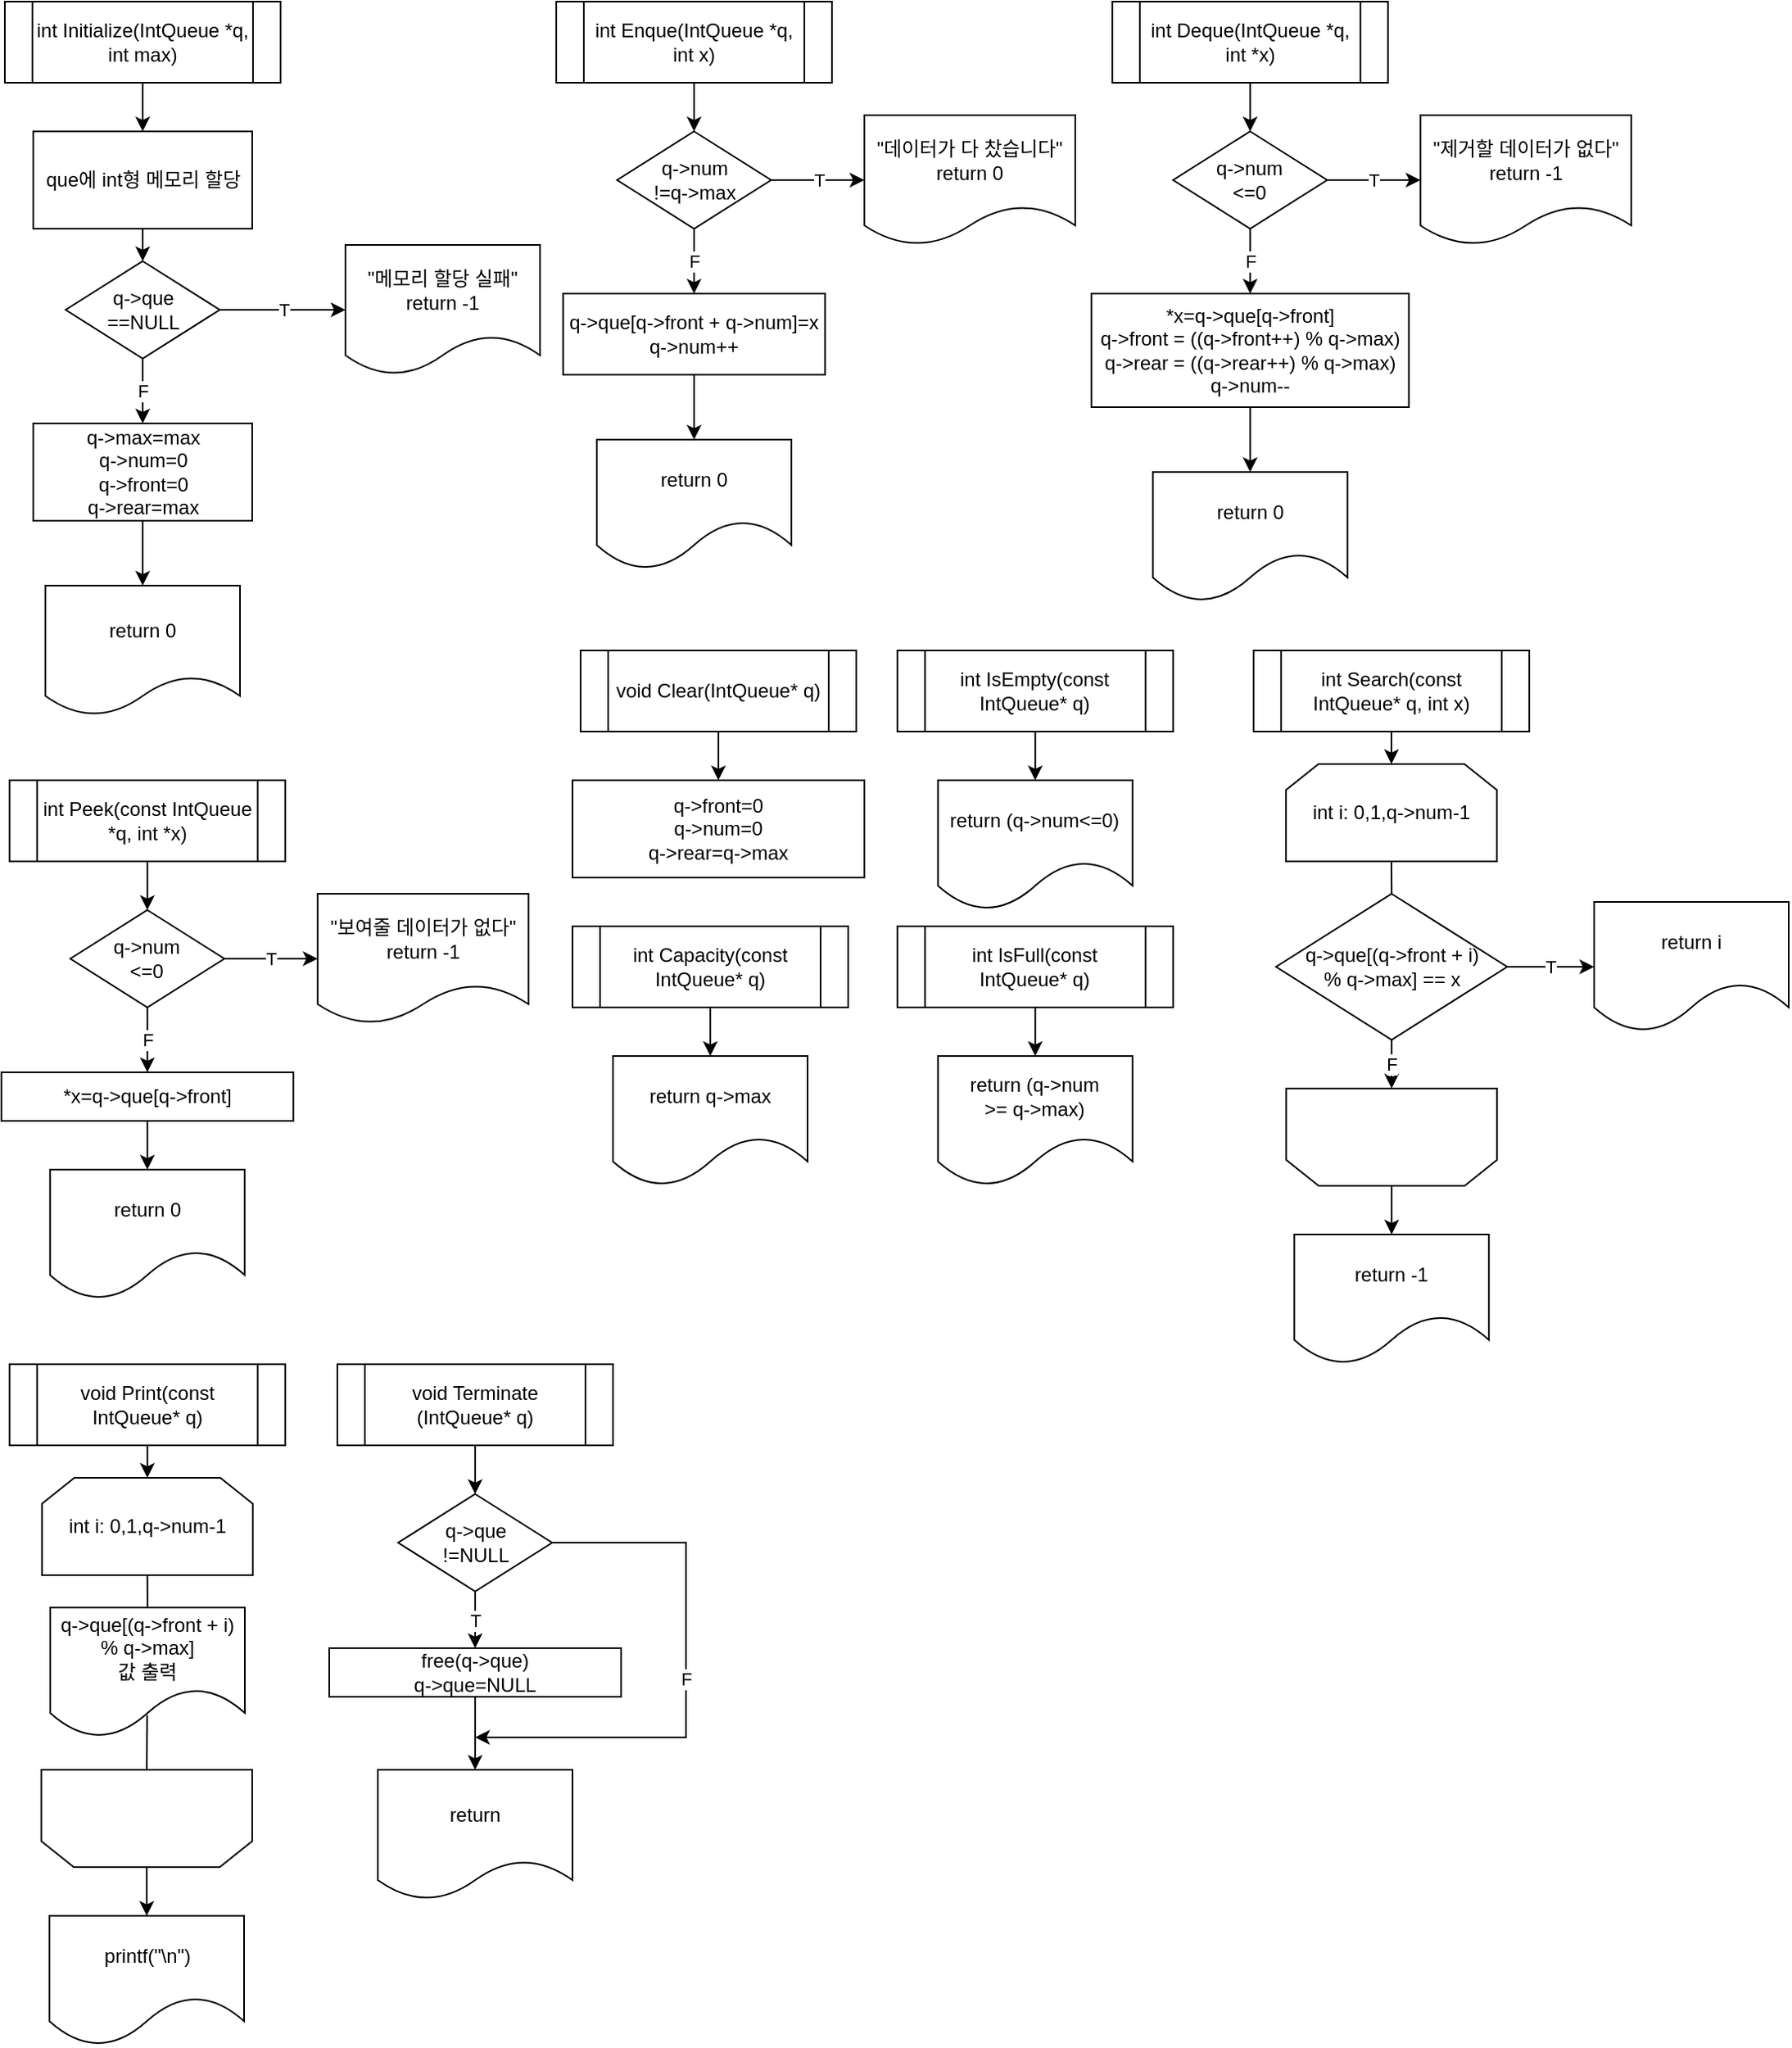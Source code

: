 <mxfile version="21.2.1" type="device">
  <diagram name="페이지-1" id="td2X5SN9lDPj7LaLUHYy">
    <mxGraphModel dx="376" dy="714" grid="1" gridSize="10" guides="1" tooltips="1" connect="1" arrows="1" fold="1" page="1" pageScale="1" pageWidth="1169" pageHeight="1654" math="0" shadow="0">
      <root>
        <mxCell id="0" />
        <mxCell id="1" parent="0" />
        <mxCell id="yBq_l6s6CJqLWsJjym-V-1" value="int Initialize(IntQueue *q, int max)" style="shape=process;whiteSpace=wrap;html=1;backgroundOutline=1;" vertex="1" parent="1">
          <mxGeometry x="40" y="40" width="170" height="50" as="geometry" />
        </mxCell>
        <mxCell id="yBq_l6s6CJqLWsJjym-V-2" value="que에 int형 메모리 할당" style="rounded=0;whiteSpace=wrap;html=1;" vertex="1" parent="1">
          <mxGeometry x="57.5" y="120" width="135" height="60" as="geometry" />
        </mxCell>
        <mxCell id="yBq_l6s6CJqLWsJjym-V-3" value="q-&amp;gt;que&lt;br&gt;==NULL" style="rhombus;whiteSpace=wrap;html=1;" vertex="1" parent="1">
          <mxGeometry x="77.5" y="200" width="95" height="60" as="geometry" />
        </mxCell>
        <mxCell id="yBq_l6s6CJqLWsJjym-V-4" value="&quot;메모리 할당 실패&quot;&lt;br&gt;return -1" style="shape=document;whiteSpace=wrap;html=1;boundedLbl=1;" vertex="1" parent="1">
          <mxGeometry x="250" y="190" width="120" height="80" as="geometry" />
        </mxCell>
        <mxCell id="yBq_l6s6CJqLWsJjym-V-5" value="q-&amp;gt;max=max&lt;br&gt;q-&amp;gt;num=0&lt;br&gt;q-&amp;gt;front=0&lt;br&gt;q-&amp;gt;rear=max" style="rounded=0;whiteSpace=wrap;html=1;" vertex="1" parent="1">
          <mxGeometry x="57.5" y="300" width="135" height="60" as="geometry" />
        </mxCell>
        <mxCell id="yBq_l6s6CJqLWsJjym-V-6" value="return 0" style="shape=document;whiteSpace=wrap;html=1;boundedLbl=1;" vertex="1" parent="1">
          <mxGeometry x="65" y="400" width="120" height="80" as="geometry" />
        </mxCell>
        <mxCell id="yBq_l6s6CJqLWsJjym-V-7" value="" style="endArrow=classic;html=1;rounded=0;exitX=0.5;exitY=1;exitDx=0;exitDy=0;entryX=0.5;entryY=0;entryDx=0;entryDy=0;" edge="1" parent="1" source="yBq_l6s6CJqLWsJjym-V-1" target="yBq_l6s6CJqLWsJjym-V-2">
          <mxGeometry width="50" height="50" relative="1" as="geometry">
            <mxPoint x="220" y="310" as="sourcePoint" />
            <mxPoint x="270" y="260" as="targetPoint" />
          </mxGeometry>
        </mxCell>
        <mxCell id="yBq_l6s6CJqLWsJjym-V-8" value="" style="endArrow=classic;html=1;rounded=0;exitX=0.5;exitY=1;exitDx=0;exitDy=0;entryX=0.5;entryY=0;entryDx=0;entryDy=0;" edge="1" parent="1" source="yBq_l6s6CJqLWsJjym-V-2" target="yBq_l6s6CJqLWsJjym-V-3">
          <mxGeometry width="50" height="50" relative="1" as="geometry">
            <mxPoint x="135" y="100" as="sourcePoint" />
            <mxPoint x="135" y="130" as="targetPoint" />
          </mxGeometry>
        </mxCell>
        <mxCell id="yBq_l6s6CJqLWsJjym-V-9" value="T" style="endArrow=classic;html=1;rounded=0;exitX=1;exitY=0.5;exitDx=0;exitDy=0;entryX=0;entryY=0.5;entryDx=0;entryDy=0;" edge="1" parent="1" source="yBq_l6s6CJqLWsJjym-V-3" target="yBq_l6s6CJqLWsJjym-V-4">
          <mxGeometry width="50" height="50" relative="1" as="geometry">
            <mxPoint x="145" y="110" as="sourcePoint" />
            <mxPoint x="145" y="140" as="targetPoint" />
          </mxGeometry>
        </mxCell>
        <mxCell id="yBq_l6s6CJqLWsJjym-V-10" value="F" style="endArrow=classic;html=1;rounded=0;exitX=0.5;exitY=1;exitDx=0;exitDy=0;entryX=0.5;entryY=0;entryDx=0;entryDy=0;" edge="1" parent="1" source="yBq_l6s6CJqLWsJjym-V-3" target="yBq_l6s6CJqLWsJjym-V-5">
          <mxGeometry width="50" height="50" relative="1" as="geometry">
            <mxPoint x="135" y="100" as="sourcePoint" />
            <mxPoint x="135" y="130" as="targetPoint" />
          </mxGeometry>
        </mxCell>
        <mxCell id="yBq_l6s6CJqLWsJjym-V-11" value="" style="endArrow=classic;html=1;rounded=0;exitX=0.5;exitY=1;exitDx=0;exitDy=0;entryX=0.5;entryY=0;entryDx=0;entryDy=0;" edge="1" parent="1" source="yBq_l6s6CJqLWsJjym-V-5" target="yBq_l6s6CJqLWsJjym-V-6">
          <mxGeometry width="50" height="50" relative="1" as="geometry">
            <mxPoint x="135" y="190" as="sourcePoint" />
            <mxPoint x="135" y="210" as="targetPoint" />
          </mxGeometry>
        </mxCell>
        <mxCell id="yBq_l6s6CJqLWsJjym-V-12" value="int Enque(IntQueue *q, int x)" style="shape=process;whiteSpace=wrap;html=1;backgroundOutline=1;" vertex="1" parent="1">
          <mxGeometry x="380" y="40" width="170" height="50" as="geometry" />
        </mxCell>
        <mxCell id="yBq_l6s6CJqLWsJjym-V-13" value="q-&amp;gt;num&lt;br&gt;!=q-&amp;gt;max" style="rhombus;whiteSpace=wrap;html=1;" vertex="1" parent="1">
          <mxGeometry x="417.5" y="120" width="95" height="60" as="geometry" />
        </mxCell>
        <mxCell id="yBq_l6s6CJqLWsJjym-V-14" value="q-&amp;gt;que[q-&amp;gt;front + q-&amp;gt;num]=x&lt;br&gt;q-&amp;gt;num++" style="rounded=0;whiteSpace=wrap;html=1;" vertex="1" parent="1">
          <mxGeometry x="384.25" y="220" width="161.5" height="50" as="geometry" />
        </mxCell>
        <mxCell id="yBq_l6s6CJqLWsJjym-V-15" value="return 0" style="shape=document;whiteSpace=wrap;html=1;boundedLbl=1;size=0.375;" vertex="1" parent="1">
          <mxGeometry x="405" y="310" width="120" height="80" as="geometry" />
        </mxCell>
        <mxCell id="yBq_l6s6CJqLWsJjym-V-16" value="T" style="endArrow=classic;html=1;rounded=0;exitX=1;exitY=0.5;exitDx=0;exitDy=0;entryX=0;entryY=0.5;entryDx=0;entryDy=0;" edge="1" parent="1" source="yBq_l6s6CJqLWsJjym-V-13" target="yBq_l6s6CJqLWsJjym-V-20">
          <mxGeometry width="50" height="50" relative="1" as="geometry">
            <mxPoint x="467.5" y="70" as="sourcePoint" />
            <mxPoint x="572.5" y="190" as="targetPoint" />
          </mxGeometry>
        </mxCell>
        <mxCell id="yBq_l6s6CJqLWsJjym-V-17" value="F" style="endArrow=classic;html=1;rounded=0;exitX=0.5;exitY=1;exitDx=0;exitDy=0;entryX=0.5;entryY=0;entryDx=0;entryDy=0;" edge="1" parent="1" source="yBq_l6s6CJqLWsJjym-V-13" target="yBq_l6s6CJqLWsJjym-V-14">
          <mxGeometry width="50" height="50" relative="1" as="geometry">
            <mxPoint x="457.5" y="60" as="sourcePoint" />
            <mxPoint x="457.5" y="90" as="targetPoint" />
          </mxGeometry>
        </mxCell>
        <mxCell id="yBq_l6s6CJqLWsJjym-V-18" value="" style="endArrow=classic;html=1;rounded=0;exitX=0.5;exitY=1;exitDx=0;exitDy=0;entryX=0.5;entryY=0;entryDx=0;entryDy=0;" edge="1" parent="1" source="yBq_l6s6CJqLWsJjym-V-14" target="yBq_l6s6CJqLWsJjym-V-15">
          <mxGeometry width="50" height="50" relative="1" as="geometry">
            <mxPoint x="461.75" y="110" as="sourcePoint" />
            <mxPoint x="461.75" y="130" as="targetPoint" />
          </mxGeometry>
        </mxCell>
        <mxCell id="yBq_l6s6CJqLWsJjym-V-19" value="" style="endArrow=classic;html=1;rounded=0;exitX=0.5;exitY=1;exitDx=0;exitDy=0;entryX=0.5;entryY=0;entryDx=0;entryDy=0;" edge="1" parent="1" source="yBq_l6s6CJqLWsJjym-V-12" target="yBq_l6s6CJqLWsJjym-V-13">
          <mxGeometry width="50" height="50" relative="1" as="geometry">
            <mxPoint x="115" y="100" as="sourcePoint" />
            <mxPoint x="115" y="130" as="targetPoint" />
          </mxGeometry>
        </mxCell>
        <mxCell id="yBq_l6s6CJqLWsJjym-V-20" value="&quot;데이터가 다 찼습니다&quot;&lt;br&gt;return 0" style="shape=document;whiteSpace=wrap;html=1;boundedLbl=1;" vertex="1" parent="1">
          <mxGeometry x="570" y="110" width="130" height="80" as="geometry" />
        </mxCell>
        <mxCell id="yBq_l6s6CJqLWsJjym-V-21" value="int Deque(IntQueue *q, int *x)" style="shape=process;whiteSpace=wrap;html=1;backgroundOutline=1;" vertex="1" parent="1">
          <mxGeometry x="722.87" y="40" width="170" height="50" as="geometry" />
        </mxCell>
        <mxCell id="yBq_l6s6CJqLWsJjym-V-22" value="q-&amp;gt;num&lt;br&gt;&amp;lt;=0" style="rhombus;whiteSpace=wrap;html=1;" vertex="1" parent="1">
          <mxGeometry x="760.37" y="120" width="95" height="60" as="geometry" />
        </mxCell>
        <mxCell id="yBq_l6s6CJqLWsJjym-V-23" value="*x=q-&amp;gt;que[q-&amp;gt;front]&lt;br&gt;&lt;div&gt;		q-&amp;gt;front = ((q-&amp;gt;front++) % q-&amp;gt;max)&lt;/div&gt;&lt;div&gt;&lt;span style=&quot;&quot;&gt;		&lt;/span&gt;q-&amp;gt;rear = ((q-&amp;gt;rear++) % q-&amp;gt;max)&lt;/div&gt;&lt;div&gt;&lt;span style=&quot;&quot;&gt;		&lt;/span&gt;q-&amp;gt;num--&lt;/div&gt;" style="rounded=0;whiteSpace=wrap;html=1;" vertex="1" parent="1">
          <mxGeometry x="710" y="220" width="195.75" height="70" as="geometry" />
        </mxCell>
        <mxCell id="yBq_l6s6CJqLWsJjym-V-24" value="return 0" style="shape=document;whiteSpace=wrap;html=1;boundedLbl=1;size=0.375;" vertex="1" parent="1">
          <mxGeometry x="747.88" y="330" width="120" height="80" as="geometry" />
        </mxCell>
        <mxCell id="yBq_l6s6CJqLWsJjym-V-25" value="T" style="endArrow=classic;html=1;rounded=0;exitX=1;exitY=0.5;exitDx=0;exitDy=0;entryX=0;entryY=0.5;entryDx=0;entryDy=0;" edge="1" parent="1" source="yBq_l6s6CJqLWsJjym-V-22" target="yBq_l6s6CJqLWsJjym-V-29">
          <mxGeometry width="50" height="50" relative="1" as="geometry">
            <mxPoint x="810.37" y="70" as="sourcePoint" />
            <mxPoint x="915.37" y="190" as="targetPoint" />
          </mxGeometry>
        </mxCell>
        <mxCell id="yBq_l6s6CJqLWsJjym-V-26" value="F" style="endArrow=classic;html=1;rounded=0;exitX=0.5;exitY=1;exitDx=0;exitDy=0;entryX=0.5;entryY=0;entryDx=0;entryDy=0;" edge="1" parent="1" source="yBq_l6s6CJqLWsJjym-V-22" target="yBq_l6s6CJqLWsJjym-V-23">
          <mxGeometry width="50" height="50" relative="1" as="geometry">
            <mxPoint x="800.37" y="60" as="sourcePoint" />
            <mxPoint x="800.37" y="90" as="targetPoint" />
          </mxGeometry>
        </mxCell>
        <mxCell id="yBq_l6s6CJqLWsJjym-V-27" value="" style="endArrow=classic;html=1;rounded=0;exitX=0.5;exitY=1;exitDx=0;exitDy=0;entryX=0.5;entryY=0;entryDx=0;entryDy=0;" edge="1" parent="1" source="yBq_l6s6CJqLWsJjym-V-23" target="yBq_l6s6CJqLWsJjym-V-24">
          <mxGeometry width="50" height="50" relative="1" as="geometry">
            <mxPoint x="804.62" y="110" as="sourcePoint" />
            <mxPoint x="804.62" y="130" as="targetPoint" />
          </mxGeometry>
        </mxCell>
        <mxCell id="yBq_l6s6CJqLWsJjym-V-28" value="" style="endArrow=classic;html=1;rounded=0;exitX=0.5;exitY=1;exitDx=0;exitDy=0;entryX=0.5;entryY=0;entryDx=0;entryDy=0;" edge="1" parent="1" source="yBq_l6s6CJqLWsJjym-V-21" target="yBq_l6s6CJqLWsJjym-V-22">
          <mxGeometry width="50" height="50" relative="1" as="geometry">
            <mxPoint x="457.87" y="100" as="sourcePoint" />
            <mxPoint x="457.87" y="130" as="targetPoint" />
          </mxGeometry>
        </mxCell>
        <mxCell id="yBq_l6s6CJqLWsJjym-V-29" value="&quot;제거할 데이터가 없다&quot;&lt;br&gt;return -1" style="shape=document;whiteSpace=wrap;html=1;boundedLbl=1;" vertex="1" parent="1">
          <mxGeometry x="912.87" y="110" width="130" height="80" as="geometry" />
        </mxCell>
        <mxCell id="yBq_l6s6CJqLWsJjym-V-30" value="int Peek(const IntQueue *q, int *x)" style="shape=process;whiteSpace=wrap;html=1;backgroundOutline=1;" vertex="1" parent="1">
          <mxGeometry x="42.87" y="520" width="170" height="50" as="geometry" />
        </mxCell>
        <mxCell id="yBq_l6s6CJqLWsJjym-V-31" value="q-&amp;gt;num&lt;br&gt;&amp;lt;=0" style="rhombus;whiteSpace=wrap;html=1;" vertex="1" parent="1">
          <mxGeometry x="80.37" y="600" width="95" height="60" as="geometry" />
        </mxCell>
        <mxCell id="yBq_l6s6CJqLWsJjym-V-32" value="*x=q-&amp;gt;que[q-&amp;gt;front]" style="rounded=0;whiteSpace=wrap;html=1;" vertex="1" parent="1">
          <mxGeometry x="37.87" y="700" width="180" height="30" as="geometry" />
        </mxCell>
        <mxCell id="yBq_l6s6CJqLWsJjym-V-33" value="return 0" style="shape=document;whiteSpace=wrap;html=1;boundedLbl=1;size=0.375;" vertex="1" parent="1">
          <mxGeometry x="67.87" y="760" width="120" height="80" as="geometry" />
        </mxCell>
        <mxCell id="yBq_l6s6CJqLWsJjym-V-34" value="T" style="endArrow=classic;html=1;rounded=0;exitX=1;exitY=0.5;exitDx=0;exitDy=0;entryX=0;entryY=0.5;entryDx=0;entryDy=0;" edge="1" parent="1" source="yBq_l6s6CJqLWsJjym-V-31" target="yBq_l6s6CJqLWsJjym-V-38">
          <mxGeometry width="50" height="50" relative="1" as="geometry">
            <mxPoint x="130.37" y="550" as="sourcePoint" />
            <mxPoint x="235.37" y="670" as="targetPoint" />
          </mxGeometry>
        </mxCell>
        <mxCell id="yBq_l6s6CJqLWsJjym-V-35" value="F" style="endArrow=classic;html=1;rounded=0;exitX=0.5;exitY=1;exitDx=0;exitDy=0;entryX=0.5;entryY=0;entryDx=0;entryDy=0;" edge="1" parent="1" source="yBq_l6s6CJqLWsJjym-V-31" target="yBq_l6s6CJqLWsJjym-V-32">
          <mxGeometry width="50" height="50" relative="1" as="geometry">
            <mxPoint x="120.37" y="540" as="sourcePoint" />
            <mxPoint x="120.37" y="570" as="targetPoint" />
          </mxGeometry>
        </mxCell>
        <mxCell id="yBq_l6s6CJqLWsJjym-V-36" value="" style="endArrow=classic;html=1;rounded=0;exitX=0.5;exitY=1;exitDx=0;exitDy=0;entryX=0.5;entryY=0;entryDx=0;entryDy=0;" edge="1" parent="1" source="yBq_l6s6CJqLWsJjym-V-32" target="yBq_l6s6CJqLWsJjym-V-33">
          <mxGeometry width="50" height="50" relative="1" as="geometry">
            <mxPoint x="124.62" y="590" as="sourcePoint" />
            <mxPoint x="124.62" y="610" as="targetPoint" />
          </mxGeometry>
        </mxCell>
        <mxCell id="yBq_l6s6CJqLWsJjym-V-37" value="" style="endArrow=classic;html=1;rounded=0;exitX=0.5;exitY=1;exitDx=0;exitDy=0;entryX=0.5;entryY=0;entryDx=0;entryDy=0;" edge="1" parent="1" source="yBq_l6s6CJqLWsJjym-V-30" target="yBq_l6s6CJqLWsJjym-V-31">
          <mxGeometry width="50" height="50" relative="1" as="geometry">
            <mxPoint x="-222.13" y="580" as="sourcePoint" />
            <mxPoint x="-222.13" y="610" as="targetPoint" />
          </mxGeometry>
        </mxCell>
        <mxCell id="yBq_l6s6CJqLWsJjym-V-38" value="&quot;보여줄 데이터가 없다&quot;&lt;br&gt;return -1" style="shape=document;whiteSpace=wrap;html=1;boundedLbl=1;" vertex="1" parent="1">
          <mxGeometry x="232.87" y="590" width="130" height="80" as="geometry" />
        </mxCell>
        <mxCell id="yBq_l6s6CJqLWsJjym-V-39" value="void Clear(IntQueue* q)" style="shape=process;whiteSpace=wrap;html=1;backgroundOutline=1;" vertex="1" parent="1">
          <mxGeometry x="395" y="440" width="170" height="50" as="geometry" />
        </mxCell>
        <mxCell id="yBq_l6s6CJqLWsJjym-V-40" value="q-&amp;gt;front=0&lt;br&gt;q-&amp;gt;num=0&lt;br&gt;q-&amp;gt;rear=q-&amp;gt;max" style="rounded=0;whiteSpace=wrap;html=1;" vertex="1" parent="1">
          <mxGeometry x="390" y="520" width="180" height="60" as="geometry" />
        </mxCell>
        <mxCell id="yBq_l6s6CJqLWsJjym-V-41" value="" style="endArrow=classic;html=1;rounded=0;exitX=0.5;exitY=1;exitDx=0;exitDy=0;entryX=0.5;entryY=0;entryDx=0;entryDy=0;" edge="1" parent="1" source="yBq_l6s6CJqLWsJjym-V-39" target="yBq_l6s6CJqLWsJjym-V-40">
          <mxGeometry width="50" height="50" relative="1" as="geometry">
            <mxPoint x="125" y="500" as="sourcePoint" />
            <mxPoint x="475.13" y="520" as="targetPoint" />
          </mxGeometry>
        </mxCell>
        <mxCell id="yBq_l6s6CJqLWsJjym-V-42" value="int Capacity(const IntQueue* q)" style="shape=process;whiteSpace=wrap;html=1;backgroundOutline=1;" vertex="1" parent="1">
          <mxGeometry x="390" y="610" width="170" height="50" as="geometry" />
        </mxCell>
        <mxCell id="yBq_l6s6CJqLWsJjym-V-44" value="" style="endArrow=classic;html=1;rounded=0;exitX=0.5;exitY=1;exitDx=0;exitDy=0;entryX=0.5;entryY=0;entryDx=0;entryDy=0;" edge="1" parent="1" source="yBq_l6s6CJqLWsJjym-V-42" target="yBq_l6s6CJqLWsJjym-V-45">
          <mxGeometry width="50" height="50" relative="1" as="geometry">
            <mxPoint x="120" y="670" as="sourcePoint" />
            <mxPoint x="475" y="690" as="targetPoint" />
          </mxGeometry>
        </mxCell>
        <mxCell id="yBq_l6s6CJqLWsJjym-V-45" value="return q-&amp;gt;max" style="shape=document;whiteSpace=wrap;html=1;boundedLbl=1;size=0.375;" vertex="1" parent="1">
          <mxGeometry x="415" y="690" width="120" height="80" as="geometry" />
        </mxCell>
        <mxCell id="yBq_l6s6CJqLWsJjym-V-46" value="int IsEmpty(const IntQueue* q)" style="shape=process;whiteSpace=wrap;html=1;backgroundOutline=1;" vertex="1" parent="1">
          <mxGeometry x="590.37" y="440" width="170" height="50" as="geometry" />
        </mxCell>
        <mxCell id="yBq_l6s6CJqLWsJjym-V-47" value="" style="endArrow=classic;html=1;rounded=0;exitX=0.5;exitY=1;exitDx=0;exitDy=0;entryX=0.5;entryY=0;entryDx=0;entryDy=0;" edge="1" parent="1" source="yBq_l6s6CJqLWsJjym-V-46" target="yBq_l6s6CJqLWsJjym-V-48">
          <mxGeometry width="50" height="50" relative="1" as="geometry">
            <mxPoint x="320.37" y="500" as="sourcePoint" />
            <mxPoint x="675.37" y="520" as="targetPoint" />
          </mxGeometry>
        </mxCell>
        <mxCell id="yBq_l6s6CJqLWsJjym-V-48" value="return (q-&amp;gt;num&amp;lt;=0)" style="shape=document;whiteSpace=wrap;html=1;boundedLbl=1;size=0.375;" vertex="1" parent="1">
          <mxGeometry x="615.37" y="520" width="120" height="80" as="geometry" />
        </mxCell>
        <mxCell id="yBq_l6s6CJqLWsJjym-V-49" value="int IsFull(const IntQueue* q)" style="shape=process;whiteSpace=wrap;html=1;backgroundOutline=1;" vertex="1" parent="1">
          <mxGeometry x="590.37" y="610" width="170" height="50" as="geometry" />
        </mxCell>
        <mxCell id="yBq_l6s6CJqLWsJjym-V-50" value="" style="endArrow=classic;html=1;rounded=0;exitX=0.5;exitY=1;exitDx=0;exitDy=0;entryX=0.5;entryY=0;entryDx=0;entryDy=0;" edge="1" parent="1" source="yBq_l6s6CJqLWsJjym-V-49" target="yBq_l6s6CJqLWsJjym-V-51">
          <mxGeometry width="50" height="50" relative="1" as="geometry">
            <mxPoint x="320.37" y="670" as="sourcePoint" />
            <mxPoint x="675.37" y="690" as="targetPoint" />
          </mxGeometry>
        </mxCell>
        <mxCell id="yBq_l6s6CJqLWsJjym-V-51" value="return (q-&amp;gt;num&lt;br&gt;&amp;gt;= q-&amp;gt;max)" style="shape=document;whiteSpace=wrap;html=1;boundedLbl=1;size=0.375;" vertex="1" parent="1">
          <mxGeometry x="615.37" y="690" width="120" height="80" as="geometry" />
        </mxCell>
        <mxCell id="yBq_l6s6CJqLWsJjym-V-52" value="int Search(const IntQueue* q, int x)" style="shape=process;whiteSpace=wrap;html=1;backgroundOutline=1;" vertex="1" parent="1">
          <mxGeometry x="810" y="440" width="170" height="50" as="geometry" />
        </mxCell>
        <mxCell id="yBq_l6s6CJqLWsJjym-V-53" value="int i: 0,1,q-&amp;gt;num-1" style="shape=loopLimit;whiteSpace=wrap;html=1;" vertex="1" parent="1">
          <mxGeometry x="830" y="510" width="130" height="60" as="geometry" />
        </mxCell>
        <mxCell id="yBq_l6s6CJqLWsJjym-V-54" value="q-&amp;gt;que[(q-&amp;gt;front + i) &lt;br&gt;% q-&amp;gt;max] == x" style="rhombus;whiteSpace=wrap;html=1;" vertex="1" parent="1">
          <mxGeometry x="823.87" y="590" width="142.5" height="90" as="geometry" />
        </mxCell>
        <mxCell id="yBq_l6s6CJqLWsJjym-V-55" value="return i" style="shape=document;whiteSpace=wrap;html=1;boundedLbl=1;size=0.375;" vertex="1" parent="1">
          <mxGeometry x="1020" y="595" width="120" height="80" as="geometry" />
        </mxCell>
        <mxCell id="yBq_l6s6CJqLWsJjym-V-56" value="" style="shape=loopLimit;whiteSpace=wrap;html=1;rotation=-180;" vertex="1" parent="1">
          <mxGeometry x="830.12" y="710" width="130" height="60" as="geometry" />
        </mxCell>
        <mxCell id="yBq_l6s6CJqLWsJjym-V-57" value="return -1" style="shape=document;whiteSpace=wrap;html=1;boundedLbl=1;size=0.375;" vertex="1" parent="1">
          <mxGeometry x="835.12" y="800" width="120" height="80" as="geometry" />
        </mxCell>
        <mxCell id="yBq_l6s6CJqLWsJjym-V-58" value="" style="endArrow=classic;html=1;rounded=0;exitX=0.5;exitY=1;exitDx=0;exitDy=0;entryX=0.5;entryY=0;entryDx=0;entryDy=0;" edge="1" parent="1" source="yBq_l6s6CJqLWsJjym-V-52" target="yBq_l6s6CJqLWsJjym-V-53">
          <mxGeometry width="50" height="50" relative="1" as="geometry">
            <mxPoint x="685" y="670" as="sourcePoint" />
            <mxPoint x="685" y="700" as="targetPoint" />
          </mxGeometry>
        </mxCell>
        <mxCell id="yBq_l6s6CJqLWsJjym-V-59" value="" style="endArrow=none;html=1;rounded=0;entryX=0.5;entryY=1;entryDx=0;entryDy=0;exitX=0.5;exitY=0;exitDx=0;exitDy=0;" edge="1" parent="1" source="yBq_l6s6CJqLWsJjym-V-54" target="yBq_l6s6CJqLWsJjym-V-53">
          <mxGeometry width="50" height="50" relative="1" as="geometry">
            <mxPoint x="780" y="670" as="sourcePoint" />
            <mxPoint x="830" y="620" as="targetPoint" />
          </mxGeometry>
        </mxCell>
        <mxCell id="yBq_l6s6CJqLWsJjym-V-60" value="T" style="endArrow=classic;html=1;rounded=0;exitX=1;exitY=0.5;exitDx=0;exitDy=0;entryX=0;entryY=0.5;entryDx=0;entryDy=0;" edge="1" parent="1" source="yBq_l6s6CJqLWsJjym-V-54" target="yBq_l6s6CJqLWsJjym-V-55">
          <mxGeometry width="50" height="50" relative="1" as="geometry">
            <mxPoint x="940" y="710" as="sourcePoint" />
            <mxPoint x="990" y="660" as="targetPoint" />
          </mxGeometry>
        </mxCell>
        <mxCell id="yBq_l6s6CJqLWsJjym-V-61" value="F" style="endArrow=classic;html=1;rounded=0;exitX=0.5;exitY=1;exitDx=0;exitDy=0;entryX=0.5;entryY=1;entryDx=0;entryDy=0;" edge="1" parent="1" source="yBq_l6s6CJqLWsJjym-V-54" target="yBq_l6s6CJqLWsJjym-V-56">
          <mxGeometry width="50" height="50" relative="1" as="geometry">
            <mxPoint x="905" y="500" as="sourcePoint" />
            <mxPoint x="905" y="520" as="targetPoint" />
          </mxGeometry>
        </mxCell>
        <mxCell id="yBq_l6s6CJqLWsJjym-V-62" value="" style="endArrow=classic;html=1;rounded=0;exitX=0.5;exitY=0;exitDx=0;exitDy=0;entryX=0.5;entryY=0;entryDx=0;entryDy=0;" edge="1" parent="1" source="yBq_l6s6CJqLWsJjym-V-56" target="yBq_l6s6CJqLWsJjym-V-57">
          <mxGeometry width="50" height="50" relative="1" as="geometry">
            <mxPoint x="905" y="500" as="sourcePoint" />
            <mxPoint x="905" y="520" as="targetPoint" />
          </mxGeometry>
        </mxCell>
        <mxCell id="yBq_l6s6CJqLWsJjym-V-63" value="void Print(const IntQueue* q)" style="shape=process;whiteSpace=wrap;html=1;backgroundOutline=1;" vertex="1" parent="1">
          <mxGeometry x="42.87" y="880" width="170" height="50" as="geometry" />
        </mxCell>
        <mxCell id="yBq_l6s6CJqLWsJjym-V-64" value="int i: 0,1,q-&amp;gt;num-1" style="shape=loopLimit;whiteSpace=wrap;html=1;" vertex="1" parent="1">
          <mxGeometry x="62.87" y="950" width="130" height="60" as="geometry" />
        </mxCell>
        <mxCell id="yBq_l6s6CJqLWsJjym-V-66" value="q-&amp;gt;que[(q-&amp;gt;front + i) % q-&amp;gt;max]&lt;br&gt;값 출력" style="shape=document;whiteSpace=wrap;html=1;boundedLbl=1;size=0.375;" vertex="1" parent="1">
          <mxGeometry x="67.99" y="1030" width="120" height="80" as="geometry" />
        </mxCell>
        <mxCell id="yBq_l6s6CJqLWsJjym-V-67" value="" style="shape=loopLimit;whiteSpace=wrap;html=1;rotation=-180;" vertex="1" parent="1">
          <mxGeometry x="62.5" y="1130" width="130" height="60" as="geometry" />
        </mxCell>
        <mxCell id="yBq_l6s6CJqLWsJjym-V-68" value="printf(&quot;\n&quot;)" style="shape=document;whiteSpace=wrap;html=1;boundedLbl=1;size=0.375;" vertex="1" parent="1">
          <mxGeometry x="67.5" y="1220" width="120" height="80" as="geometry" />
        </mxCell>
        <mxCell id="yBq_l6s6CJqLWsJjym-V-69" value="" style="endArrow=classic;html=1;rounded=0;exitX=0.5;exitY=1;exitDx=0;exitDy=0;entryX=0.5;entryY=0;entryDx=0;entryDy=0;" edge="1" parent="1" source="yBq_l6s6CJqLWsJjym-V-63" target="yBq_l6s6CJqLWsJjym-V-64">
          <mxGeometry width="50" height="50" relative="1" as="geometry">
            <mxPoint x="-82.13" y="1110" as="sourcePoint" />
            <mxPoint x="-82.13" y="1140" as="targetPoint" />
          </mxGeometry>
        </mxCell>
        <mxCell id="yBq_l6s6CJqLWsJjym-V-70" value="" style="endArrow=none;html=1;rounded=0;entryX=0.5;entryY=1;entryDx=0;entryDy=0;exitX=0.5;exitY=0;exitDx=0;exitDy=0;" edge="1" parent="1" target="yBq_l6s6CJqLWsJjym-V-64">
          <mxGeometry width="50" height="50" relative="1" as="geometry">
            <mxPoint x="127.99" y="1030" as="sourcePoint" />
            <mxPoint x="62.87" y="1060" as="targetPoint" />
          </mxGeometry>
        </mxCell>
        <mxCell id="yBq_l6s6CJqLWsJjym-V-73" value="" style="endArrow=classic;html=1;rounded=0;exitX=0.5;exitY=0;exitDx=0;exitDy=0;entryX=0.5;entryY=0;entryDx=0;entryDy=0;" edge="1" parent="1" source="yBq_l6s6CJqLWsJjym-V-67" target="yBq_l6s6CJqLWsJjym-V-68">
          <mxGeometry width="50" height="50" relative="1" as="geometry">
            <mxPoint x="137.38" y="920" as="sourcePoint" />
            <mxPoint x="137.38" y="940" as="targetPoint" />
          </mxGeometry>
        </mxCell>
        <mxCell id="yBq_l6s6CJqLWsJjym-V-75" value="" style="endArrow=none;html=1;rounded=0;entryX=0.498;entryY=0.83;entryDx=0;entryDy=0;exitX=0.5;exitY=1;exitDx=0;exitDy=0;entryPerimeter=0;" edge="1" parent="1" source="yBq_l6s6CJqLWsJjym-V-67" target="yBq_l6s6CJqLWsJjym-V-66">
          <mxGeometry width="50" height="50" relative="1" as="geometry">
            <mxPoint x="137.99" y="1040" as="sourcePoint" />
            <mxPoint x="138" y="1020" as="targetPoint" />
          </mxGeometry>
        </mxCell>
        <mxCell id="yBq_l6s6CJqLWsJjym-V-76" value="void Terminate&lt;br&gt;(IntQueue* q)" style="shape=process;whiteSpace=wrap;html=1;backgroundOutline=1;" vertex="1" parent="1">
          <mxGeometry x="245" y="880" width="170" height="50" as="geometry" />
        </mxCell>
        <mxCell id="yBq_l6s6CJqLWsJjym-V-77" value="q-&amp;gt;que&lt;br&gt;!=NULL" style="rhombus;whiteSpace=wrap;html=1;" vertex="1" parent="1">
          <mxGeometry x="282.5" y="960" width="95" height="60" as="geometry" />
        </mxCell>
        <mxCell id="yBq_l6s6CJqLWsJjym-V-78" value="" style="endArrow=classic;html=1;rounded=0;exitX=0.5;exitY=1;exitDx=0;exitDy=0;entryX=0.5;entryY=0;entryDx=0;entryDy=0;" edge="1" parent="1" source="yBq_l6s6CJqLWsJjym-V-76" target="yBq_l6s6CJqLWsJjym-V-77">
          <mxGeometry width="50" height="50" relative="1" as="geometry">
            <mxPoint x="138" y="580" as="sourcePoint" />
            <mxPoint x="138" y="610" as="targetPoint" />
          </mxGeometry>
        </mxCell>
        <mxCell id="yBq_l6s6CJqLWsJjym-V-79" value="free(q-&amp;gt;que)&lt;br&gt;q-&amp;gt;que=NULL" style="rounded=0;whiteSpace=wrap;html=1;" vertex="1" parent="1">
          <mxGeometry x="240" y="1055" width="180" height="30" as="geometry" />
        </mxCell>
        <mxCell id="yBq_l6s6CJqLWsJjym-V-80" value="T" style="endArrow=classic;html=1;rounded=0;exitX=0.5;exitY=1;exitDx=0;exitDy=0;entryX=0.5;entryY=0;entryDx=0;entryDy=0;" edge="1" parent="1" source="yBq_l6s6CJqLWsJjym-V-77" target="yBq_l6s6CJqLWsJjym-V-79">
          <mxGeometry width="50" height="50" relative="1" as="geometry">
            <mxPoint x="340" y="940" as="sourcePoint" />
            <mxPoint x="340" y="970" as="targetPoint" />
          </mxGeometry>
        </mxCell>
        <mxCell id="yBq_l6s6CJqLWsJjym-V-81" value="return" style="shape=document;whiteSpace=wrap;html=1;boundedLbl=1;" vertex="1" parent="1">
          <mxGeometry x="270" y="1130" width="120" height="80" as="geometry" />
        </mxCell>
        <mxCell id="yBq_l6s6CJqLWsJjym-V-82" value="" style="endArrow=classic;html=1;rounded=0;exitX=0.5;exitY=1;exitDx=0;exitDy=0;entryX=0.5;entryY=0;entryDx=0;entryDy=0;" edge="1" parent="1" source="yBq_l6s6CJqLWsJjym-V-79" target="yBq_l6s6CJqLWsJjym-V-81">
          <mxGeometry width="50" height="50" relative="1" as="geometry">
            <mxPoint x="340" y="940" as="sourcePoint" />
            <mxPoint x="340" y="970" as="targetPoint" />
          </mxGeometry>
        </mxCell>
        <mxCell id="yBq_l6s6CJqLWsJjym-V-83" value="F" style="endArrow=classic;html=1;rounded=0;exitX=1;exitY=0.5;exitDx=0;exitDy=0;" edge="1" parent="1" source="yBq_l6s6CJqLWsJjym-V-77">
          <mxGeometry width="50" height="50" relative="1" as="geometry">
            <mxPoint x="340" y="1095" as="sourcePoint" />
            <mxPoint x="330" y="1110" as="targetPoint" />
            <Array as="points">
              <mxPoint x="460" y="990" />
              <mxPoint x="460" y="1110" />
            </Array>
          </mxGeometry>
        </mxCell>
      </root>
    </mxGraphModel>
  </diagram>
</mxfile>
